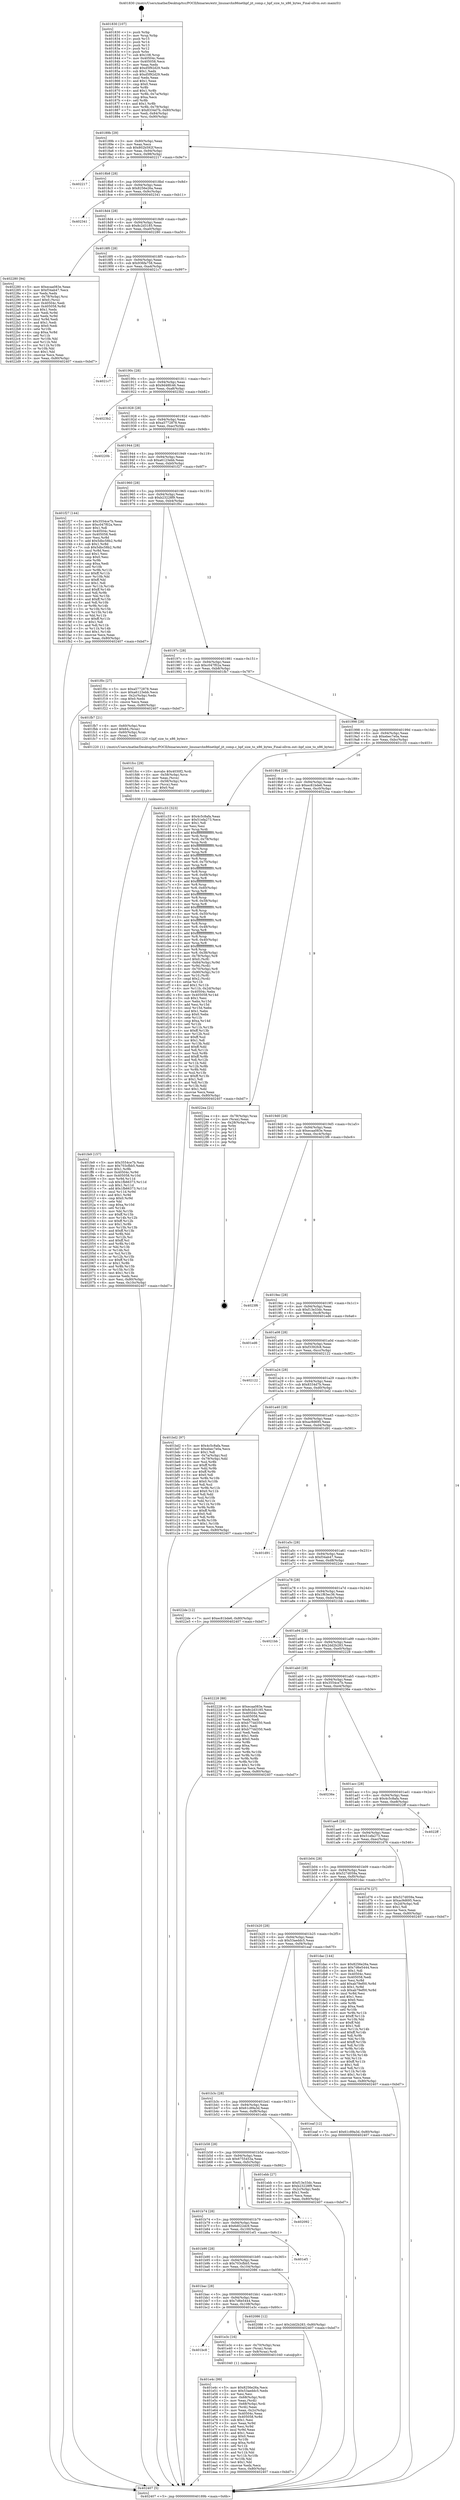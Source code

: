digraph "0x401830" {
  label = "0x401830 (/mnt/c/Users/mathe/Desktop/tcc/POCII/binaries/extr_linuxarchx86netbpf_jit_comp.c_bpf_size_to_x86_bytes_Final-ollvm.out::main(0))"
  labelloc = "t"
  node[shape=record]

  Entry [label="",width=0.3,height=0.3,shape=circle,fillcolor=black,style=filled]
  "0x40189b" [label="{
     0x40189b [29]\l
     | [instrs]\l
     &nbsp;&nbsp;0x40189b \<+3\>: mov -0x80(%rbp),%eax\l
     &nbsp;&nbsp;0x40189e \<+2\>: mov %eax,%ecx\l
     &nbsp;&nbsp;0x4018a0 \<+6\>: sub $0x802b592f,%ecx\l
     &nbsp;&nbsp;0x4018a6 \<+6\>: mov %eax,-0x94(%rbp)\l
     &nbsp;&nbsp;0x4018ac \<+6\>: mov %ecx,-0x98(%rbp)\l
     &nbsp;&nbsp;0x4018b2 \<+6\>: je 0000000000402217 \<main+0x9e7\>\l
  }"]
  "0x402217" [label="{
     0x402217\l
  }", style=dashed]
  "0x4018b8" [label="{
     0x4018b8 [28]\l
     | [instrs]\l
     &nbsp;&nbsp;0x4018b8 \<+5\>: jmp 00000000004018bd \<main+0x8d\>\l
     &nbsp;&nbsp;0x4018bd \<+6\>: mov -0x94(%rbp),%eax\l
     &nbsp;&nbsp;0x4018c3 \<+5\>: sub $0x8256e26a,%eax\l
     &nbsp;&nbsp;0x4018c8 \<+6\>: mov %eax,-0x9c(%rbp)\l
     &nbsp;&nbsp;0x4018ce \<+6\>: je 0000000000402341 \<main+0xb11\>\l
  }"]
  Exit [label="",width=0.3,height=0.3,shape=circle,fillcolor=black,style=filled,peripheries=2]
  "0x402341" [label="{
     0x402341\l
  }", style=dashed]
  "0x4018d4" [label="{
     0x4018d4 [28]\l
     | [instrs]\l
     &nbsp;&nbsp;0x4018d4 \<+5\>: jmp 00000000004018d9 \<main+0xa9\>\l
     &nbsp;&nbsp;0x4018d9 \<+6\>: mov -0x94(%rbp),%eax\l
     &nbsp;&nbsp;0x4018df \<+5\>: sub $0x8c2d3185,%eax\l
     &nbsp;&nbsp;0x4018e4 \<+6\>: mov %eax,-0xa0(%rbp)\l
     &nbsp;&nbsp;0x4018ea \<+6\>: je 0000000000402280 \<main+0xa50\>\l
  }"]
  "0x401fe9" [label="{
     0x401fe9 [157]\l
     | [instrs]\l
     &nbsp;&nbsp;0x401fe9 \<+5\>: mov $0x3554ce7b,%esi\l
     &nbsp;&nbsp;0x401fee \<+5\>: mov $0x703cfbb5,%edx\l
     &nbsp;&nbsp;0x401ff3 \<+3\>: mov $0x1,%r8b\l
     &nbsp;&nbsp;0x401ff6 \<+8\>: mov 0x40504c,%r9d\l
     &nbsp;&nbsp;0x401ffe \<+8\>: mov 0x405058,%r10d\l
     &nbsp;&nbsp;0x402006 \<+3\>: mov %r9d,%r11d\l
     &nbsp;&nbsp;0x402009 \<+7\>: sub $0x1fb66373,%r11d\l
     &nbsp;&nbsp;0x402010 \<+4\>: sub $0x1,%r11d\l
     &nbsp;&nbsp;0x402014 \<+7\>: add $0x1fb66373,%r11d\l
     &nbsp;&nbsp;0x40201b \<+4\>: imul %r11d,%r9d\l
     &nbsp;&nbsp;0x40201f \<+4\>: and $0x1,%r9d\l
     &nbsp;&nbsp;0x402023 \<+4\>: cmp $0x0,%r9d\l
     &nbsp;&nbsp;0x402027 \<+3\>: sete %bl\l
     &nbsp;&nbsp;0x40202a \<+4\>: cmp $0xa,%r10d\l
     &nbsp;&nbsp;0x40202e \<+4\>: setl %r14b\l
     &nbsp;&nbsp;0x402032 \<+3\>: mov %bl,%r15b\l
     &nbsp;&nbsp;0x402035 \<+4\>: xor $0xff,%r15b\l
     &nbsp;&nbsp;0x402039 \<+3\>: mov %r14b,%r12b\l
     &nbsp;&nbsp;0x40203c \<+4\>: xor $0xff,%r12b\l
     &nbsp;&nbsp;0x402040 \<+4\>: xor $0x1,%r8b\l
     &nbsp;&nbsp;0x402044 \<+3\>: mov %r15b,%r13b\l
     &nbsp;&nbsp;0x402047 \<+4\>: and $0xff,%r13b\l
     &nbsp;&nbsp;0x40204b \<+3\>: and %r8b,%bl\l
     &nbsp;&nbsp;0x40204e \<+3\>: mov %r12b,%cl\l
     &nbsp;&nbsp;0x402051 \<+3\>: and $0xff,%cl\l
     &nbsp;&nbsp;0x402054 \<+3\>: and %r8b,%r14b\l
     &nbsp;&nbsp;0x402057 \<+3\>: or %bl,%r13b\l
     &nbsp;&nbsp;0x40205a \<+3\>: or %r14b,%cl\l
     &nbsp;&nbsp;0x40205d \<+3\>: xor %cl,%r13b\l
     &nbsp;&nbsp;0x402060 \<+3\>: or %r12b,%r15b\l
     &nbsp;&nbsp;0x402063 \<+4\>: xor $0xff,%r15b\l
     &nbsp;&nbsp;0x402067 \<+4\>: or $0x1,%r8b\l
     &nbsp;&nbsp;0x40206b \<+3\>: and %r8b,%r15b\l
     &nbsp;&nbsp;0x40206e \<+3\>: or %r15b,%r13b\l
     &nbsp;&nbsp;0x402071 \<+4\>: test $0x1,%r13b\l
     &nbsp;&nbsp;0x402075 \<+3\>: cmovne %edx,%esi\l
     &nbsp;&nbsp;0x402078 \<+3\>: mov %esi,-0x80(%rbp)\l
     &nbsp;&nbsp;0x40207b \<+6\>: mov %eax,-0x10c(%rbp)\l
     &nbsp;&nbsp;0x402081 \<+5\>: jmp 0000000000402407 \<main+0xbd7\>\l
  }"]
  "0x402280" [label="{
     0x402280 [94]\l
     | [instrs]\l
     &nbsp;&nbsp;0x402280 \<+5\>: mov $0xecaa083e,%eax\l
     &nbsp;&nbsp;0x402285 \<+5\>: mov $0xf34ab47,%ecx\l
     &nbsp;&nbsp;0x40228a \<+2\>: xor %edx,%edx\l
     &nbsp;&nbsp;0x40228c \<+4\>: mov -0x78(%rbp),%rsi\l
     &nbsp;&nbsp;0x402290 \<+6\>: movl $0x0,(%rsi)\l
     &nbsp;&nbsp;0x402296 \<+7\>: mov 0x40504c,%edi\l
     &nbsp;&nbsp;0x40229d \<+8\>: mov 0x405058,%r8d\l
     &nbsp;&nbsp;0x4022a5 \<+3\>: sub $0x1,%edx\l
     &nbsp;&nbsp;0x4022a8 \<+3\>: mov %edi,%r9d\l
     &nbsp;&nbsp;0x4022ab \<+3\>: add %edx,%r9d\l
     &nbsp;&nbsp;0x4022ae \<+4\>: imul %r9d,%edi\l
     &nbsp;&nbsp;0x4022b2 \<+3\>: and $0x1,%edi\l
     &nbsp;&nbsp;0x4022b5 \<+3\>: cmp $0x0,%edi\l
     &nbsp;&nbsp;0x4022b8 \<+4\>: sete %r10b\l
     &nbsp;&nbsp;0x4022bc \<+4\>: cmp $0xa,%r8d\l
     &nbsp;&nbsp;0x4022c0 \<+4\>: setl %r11b\l
     &nbsp;&nbsp;0x4022c4 \<+3\>: mov %r10b,%bl\l
     &nbsp;&nbsp;0x4022c7 \<+3\>: and %r11b,%bl\l
     &nbsp;&nbsp;0x4022ca \<+3\>: xor %r11b,%r10b\l
     &nbsp;&nbsp;0x4022cd \<+3\>: or %r10b,%bl\l
     &nbsp;&nbsp;0x4022d0 \<+3\>: test $0x1,%bl\l
     &nbsp;&nbsp;0x4022d3 \<+3\>: cmovne %ecx,%eax\l
     &nbsp;&nbsp;0x4022d6 \<+3\>: mov %eax,-0x80(%rbp)\l
     &nbsp;&nbsp;0x4022d9 \<+5\>: jmp 0000000000402407 \<main+0xbd7\>\l
  }"]
  "0x4018f0" [label="{
     0x4018f0 [28]\l
     | [instrs]\l
     &nbsp;&nbsp;0x4018f0 \<+5\>: jmp 00000000004018f5 \<main+0xc5\>\l
     &nbsp;&nbsp;0x4018f5 \<+6\>: mov -0x94(%rbp),%eax\l
     &nbsp;&nbsp;0x4018fb \<+5\>: sub $0x936fa758,%eax\l
     &nbsp;&nbsp;0x401900 \<+6\>: mov %eax,-0xa4(%rbp)\l
     &nbsp;&nbsp;0x401906 \<+6\>: je 00000000004021c7 \<main+0x997\>\l
  }"]
  "0x401fcc" [label="{
     0x401fcc [29]\l
     | [instrs]\l
     &nbsp;&nbsp;0x401fcc \<+10\>: movabs $0x4030f2,%rdi\l
     &nbsp;&nbsp;0x401fd6 \<+4\>: mov -0x58(%rbp),%rcx\l
     &nbsp;&nbsp;0x401fda \<+2\>: mov %eax,(%rcx)\l
     &nbsp;&nbsp;0x401fdc \<+4\>: mov -0x58(%rbp),%rcx\l
     &nbsp;&nbsp;0x401fe0 \<+2\>: mov (%rcx),%esi\l
     &nbsp;&nbsp;0x401fe2 \<+2\>: mov $0x0,%al\l
     &nbsp;&nbsp;0x401fe4 \<+5\>: call 0000000000401030 \<printf@plt\>\l
     | [calls]\l
     &nbsp;&nbsp;0x401030 \{1\} (unknown)\l
  }"]
  "0x4021c7" [label="{
     0x4021c7\l
  }", style=dashed]
  "0x40190c" [label="{
     0x40190c [28]\l
     | [instrs]\l
     &nbsp;&nbsp;0x40190c \<+5\>: jmp 0000000000401911 \<main+0xe1\>\l
     &nbsp;&nbsp;0x401911 \<+6\>: mov -0x94(%rbp),%eax\l
     &nbsp;&nbsp;0x401917 \<+5\>: sub $0x9d48fc46,%eax\l
     &nbsp;&nbsp;0x40191c \<+6\>: mov %eax,-0xa8(%rbp)\l
     &nbsp;&nbsp;0x401922 \<+6\>: je 00000000004023b2 \<main+0xb82\>\l
  }"]
  "0x401e4c" [label="{
     0x401e4c [99]\l
     | [instrs]\l
     &nbsp;&nbsp;0x401e4c \<+5\>: mov $0x8256e26a,%ecx\l
     &nbsp;&nbsp;0x401e51 \<+5\>: mov $0x53aeddc5,%edx\l
     &nbsp;&nbsp;0x401e56 \<+2\>: xor %esi,%esi\l
     &nbsp;&nbsp;0x401e58 \<+4\>: mov -0x68(%rbp),%rdi\l
     &nbsp;&nbsp;0x401e5c \<+2\>: mov %eax,(%rdi)\l
     &nbsp;&nbsp;0x401e5e \<+4\>: mov -0x68(%rbp),%rdi\l
     &nbsp;&nbsp;0x401e62 \<+2\>: mov (%rdi),%eax\l
     &nbsp;&nbsp;0x401e64 \<+3\>: mov %eax,-0x2c(%rbp)\l
     &nbsp;&nbsp;0x401e67 \<+7\>: mov 0x40504c,%eax\l
     &nbsp;&nbsp;0x401e6e \<+8\>: mov 0x405058,%r8d\l
     &nbsp;&nbsp;0x401e76 \<+3\>: sub $0x1,%esi\l
     &nbsp;&nbsp;0x401e79 \<+3\>: mov %eax,%r9d\l
     &nbsp;&nbsp;0x401e7c \<+3\>: add %esi,%r9d\l
     &nbsp;&nbsp;0x401e7f \<+4\>: imul %r9d,%eax\l
     &nbsp;&nbsp;0x401e83 \<+3\>: and $0x1,%eax\l
     &nbsp;&nbsp;0x401e86 \<+3\>: cmp $0x0,%eax\l
     &nbsp;&nbsp;0x401e89 \<+4\>: sete %r10b\l
     &nbsp;&nbsp;0x401e8d \<+4\>: cmp $0xa,%r8d\l
     &nbsp;&nbsp;0x401e91 \<+4\>: setl %r11b\l
     &nbsp;&nbsp;0x401e95 \<+3\>: mov %r10b,%bl\l
     &nbsp;&nbsp;0x401e98 \<+3\>: and %r11b,%bl\l
     &nbsp;&nbsp;0x401e9b \<+3\>: xor %r11b,%r10b\l
     &nbsp;&nbsp;0x401e9e \<+3\>: or %r10b,%bl\l
     &nbsp;&nbsp;0x401ea1 \<+3\>: test $0x1,%bl\l
     &nbsp;&nbsp;0x401ea4 \<+3\>: cmovne %edx,%ecx\l
     &nbsp;&nbsp;0x401ea7 \<+3\>: mov %ecx,-0x80(%rbp)\l
     &nbsp;&nbsp;0x401eaa \<+5\>: jmp 0000000000402407 \<main+0xbd7\>\l
  }"]
  "0x4023b2" [label="{
     0x4023b2\l
  }", style=dashed]
  "0x401928" [label="{
     0x401928 [28]\l
     | [instrs]\l
     &nbsp;&nbsp;0x401928 \<+5\>: jmp 000000000040192d \<main+0xfd\>\l
     &nbsp;&nbsp;0x40192d \<+6\>: mov -0x94(%rbp),%eax\l
     &nbsp;&nbsp;0x401933 \<+5\>: sub $0xa5772878,%eax\l
     &nbsp;&nbsp;0x401938 \<+6\>: mov %eax,-0xac(%rbp)\l
     &nbsp;&nbsp;0x40193e \<+6\>: je 000000000040220b \<main+0x9db\>\l
  }"]
  "0x401bc8" [label="{
     0x401bc8\l
  }", style=dashed]
  "0x40220b" [label="{
     0x40220b\l
  }", style=dashed]
  "0x401944" [label="{
     0x401944 [28]\l
     | [instrs]\l
     &nbsp;&nbsp;0x401944 \<+5\>: jmp 0000000000401949 \<main+0x119\>\l
     &nbsp;&nbsp;0x401949 \<+6\>: mov -0x94(%rbp),%eax\l
     &nbsp;&nbsp;0x40194f \<+5\>: sub $0xa6123ebb,%eax\l
     &nbsp;&nbsp;0x401954 \<+6\>: mov %eax,-0xb0(%rbp)\l
     &nbsp;&nbsp;0x40195a \<+6\>: je 0000000000401f27 \<main+0x6f7\>\l
  }"]
  "0x401e3c" [label="{
     0x401e3c [16]\l
     | [instrs]\l
     &nbsp;&nbsp;0x401e3c \<+4\>: mov -0x70(%rbp),%rax\l
     &nbsp;&nbsp;0x401e40 \<+3\>: mov (%rax),%rax\l
     &nbsp;&nbsp;0x401e43 \<+4\>: mov 0x8(%rax),%rdi\l
     &nbsp;&nbsp;0x401e47 \<+5\>: call 0000000000401040 \<atoi@plt\>\l
     | [calls]\l
     &nbsp;&nbsp;0x401040 \{1\} (unknown)\l
  }"]
  "0x401f27" [label="{
     0x401f27 [144]\l
     | [instrs]\l
     &nbsp;&nbsp;0x401f27 \<+5\>: mov $0x3554ce7b,%eax\l
     &nbsp;&nbsp;0x401f2c \<+5\>: mov $0xc047f02a,%ecx\l
     &nbsp;&nbsp;0x401f31 \<+2\>: mov $0x1,%dl\l
     &nbsp;&nbsp;0x401f33 \<+7\>: mov 0x40504c,%esi\l
     &nbsp;&nbsp;0x401f3a \<+7\>: mov 0x405058,%edi\l
     &nbsp;&nbsp;0x401f41 \<+3\>: mov %esi,%r8d\l
     &nbsp;&nbsp;0x401f44 \<+7\>: add $0x5dbc58b2,%r8d\l
     &nbsp;&nbsp;0x401f4b \<+4\>: sub $0x1,%r8d\l
     &nbsp;&nbsp;0x401f4f \<+7\>: sub $0x5dbc58b2,%r8d\l
     &nbsp;&nbsp;0x401f56 \<+4\>: imul %r8d,%esi\l
     &nbsp;&nbsp;0x401f5a \<+3\>: and $0x1,%esi\l
     &nbsp;&nbsp;0x401f5d \<+3\>: cmp $0x0,%esi\l
     &nbsp;&nbsp;0x401f60 \<+4\>: sete %r9b\l
     &nbsp;&nbsp;0x401f64 \<+3\>: cmp $0xa,%edi\l
     &nbsp;&nbsp;0x401f67 \<+4\>: setl %r10b\l
     &nbsp;&nbsp;0x401f6b \<+3\>: mov %r9b,%r11b\l
     &nbsp;&nbsp;0x401f6e \<+4\>: xor $0xff,%r11b\l
     &nbsp;&nbsp;0x401f72 \<+3\>: mov %r10b,%bl\l
     &nbsp;&nbsp;0x401f75 \<+3\>: xor $0xff,%bl\l
     &nbsp;&nbsp;0x401f78 \<+3\>: xor $0x1,%dl\l
     &nbsp;&nbsp;0x401f7b \<+3\>: mov %r11b,%r14b\l
     &nbsp;&nbsp;0x401f7e \<+4\>: and $0xff,%r14b\l
     &nbsp;&nbsp;0x401f82 \<+3\>: and %dl,%r9b\l
     &nbsp;&nbsp;0x401f85 \<+3\>: mov %bl,%r15b\l
     &nbsp;&nbsp;0x401f88 \<+4\>: and $0xff,%r15b\l
     &nbsp;&nbsp;0x401f8c \<+3\>: and %dl,%r10b\l
     &nbsp;&nbsp;0x401f8f \<+3\>: or %r9b,%r14b\l
     &nbsp;&nbsp;0x401f92 \<+3\>: or %r10b,%r15b\l
     &nbsp;&nbsp;0x401f95 \<+3\>: xor %r15b,%r14b\l
     &nbsp;&nbsp;0x401f98 \<+3\>: or %bl,%r11b\l
     &nbsp;&nbsp;0x401f9b \<+4\>: xor $0xff,%r11b\l
     &nbsp;&nbsp;0x401f9f \<+3\>: or $0x1,%dl\l
     &nbsp;&nbsp;0x401fa2 \<+3\>: and %dl,%r11b\l
     &nbsp;&nbsp;0x401fa5 \<+3\>: or %r11b,%r14b\l
     &nbsp;&nbsp;0x401fa8 \<+4\>: test $0x1,%r14b\l
     &nbsp;&nbsp;0x401fac \<+3\>: cmovne %ecx,%eax\l
     &nbsp;&nbsp;0x401faf \<+3\>: mov %eax,-0x80(%rbp)\l
     &nbsp;&nbsp;0x401fb2 \<+5\>: jmp 0000000000402407 \<main+0xbd7\>\l
  }"]
  "0x401960" [label="{
     0x401960 [28]\l
     | [instrs]\l
     &nbsp;&nbsp;0x401960 \<+5\>: jmp 0000000000401965 \<main+0x135\>\l
     &nbsp;&nbsp;0x401965 \<+6\>: mov -0x94(%rbp),%eax\l
     &nbsp;&nbsp;0x40196b \<+5\>: sub $0xb23228f9,%eax\l
     &nbsp;&nbsp;0x401970 \<+6\>: mov %eax,-0xb4(%rbp)\l
     &nbsp;&nbsp;0x401976 \<+6\>: je 0000000000401f0c \<main+0x6dc\>\l
  }"]
  "0x401bac" [label="{
     0x401bac [28]\l
     | [instrs]\l
     &nbsp;&nbsp;0x401bac \<+5\>: jmp 0000000000401bb1 \<main+0x381\>\l
     &nbsp;&nbsp;0x401bb1 \<+6\>: mov -0x94(%rbp),%eax\l
     &nbsp;&nbsp;0x401bb7 \<+5\>: sub $0x7d6e5444,%eax\l
     &nbsp;&nbsp;0x401bbc \<+6\>: mov %eax,-0x108(%rbp)\l
     &nbsp;&nbsp;0x401bc2 \<+6\>: je 0000000000401e3c \<main+0x60c\>\l
  }"]
  "0x401f0c" [label="{
     0x401f0c [27]\l
     | [instrs]\l
     &nbsp;&nbsp;0x401f0c \<+5\>: mov $0xa5772878,%eax\l
     &nbsp;&nbsp;0x401f11 \<+5\>: mov $0xa6123ebb,%ecx\l
     &nbsp;&nbsp;0x401f16 \<+3\>: mov -0x2c(%rbp),%edx\l
     &nbsp;&nbsp;0x401f19 \<+3\>: cmp $0x0,%edx\l
     &nbsp;&nbsp;0x401f1c \<+3\>: cmove %ecx,%eax\l
     &nbsp;&nbsp;0x401f1f \<+3\>: mov %eax,-0x80(%rbp)\l
     &nbsp;&nbsp;0x401f22 \<+5\>: jmp 0000000000402407 \<main+0xbd7\>\l
  }"]
  "0x40197c" [label="{
     0x40197c [28]\l
     | [instrs]\l
     &nbsp;&nbsp;0x40197c \<+5\>: jmp 0000000000401981 \<main+0x151\>\l
     &nbsp;&nbsp;0x401981 \<+6\>: mov -0x94(%rbp),%eax\l
     &nbsp;&nbsp;0x401987 \<+5\>: sub $0xc047f02a,%eax\l
     &nbsp;&nbsp;0x40198c \<+6\>: mov %eax,-0xb8(%rbp)\l
     &nbsp;&nbsp;0x401992 \<+6\>: je 0000000000401fb7 \<main+0x787\>\l
  }"]
  "0x402086" [label="{
     0x402086 [12]\l
     | [instrs]\l
     &nbsp;&nbsp;0x402086 \<+7\>: movl $0x2dd2b283,-0x80(%rbp)\l
     &nbsp;&nbsp;0x40208d \<+5\>: jmp 0000000000402407 \<main+0xbd7\>\l
  }"]
  "0x401fb7" [label="{
     0x401fb7 [21]\l
     | [instrs]\l
     &nbsp;&nbsp;0x401fb7 \<+4\>: mov -0x60(%rbp),%rax\l
     &nbsp;&nbsp;0x401fbb \<+6\>: movl $0x64,(%rax)\l
     &nbsp;&nbsp;0x401fc1 \<+4\>: mov -0x60(%rbp),%rax\l
     &nbsp;&nbsp;0x401fc5 \<+2\>: mov (%rax),%edi\l
     &nbsp;&nbsp;0x401fc7 \<+5\>: call 0000000000401220 \<bpf_size_to_x86_bytes\>\l
     | [calls]\l
     &nbsp;&nbsp;0x401220 \{1\} (/mnt/c/Users/mathe/Desktop/tcc/POCII/binaries/extr_linuxarchx86netbpf_jit_comp.c_bpf_size_to_x86_bytes_Final-ollvm.out::bpf_size_to_x86_bytes)\l
  }"]
  "0x401998" [label="{
     0x401998 [28]\l
     | [instrs]\l
     &nbsp;&nbsp;0x401998 \<+5\>: jmp 000000000040199d \<main+0x16d\>\l
     &nbsp;&nbsp;0x40199d \<+6\>: mov -0x94(%rbp),%eax\l
     &nbsp;&nbsp;0x4019a3 \<+5\>: sub $0xebec7e0a,%eax\l
     &nbsp;&nbsp;0x4019a8 \<+6\>: mov %eax,-0xbc(%rbp)\l
     &nbsp;&nbsp;0x4019ae \<+6\>: je 0000000000401c33 \<main+0x403\>\l
  }"]
  "0x401b90" [label="{
     0x401b90 [28]\l
     | [instrs]\l
     &nbsp;&nbsp;0x401b90 \<+5\>: jmp 0000000000401b95 \<main+0x365\>\l
     &nbsp;&nbsp;0x401b95 \<+6\>: mov -0x94(%rbp),%eax\l
     &nbsp;&nbsp;0x401b9b \<+5\>: sub $0x703cfbb5,%eax\l
     &nbsp;&nbsp;0x401ba0 \<+6\>: mov %eax,-0x104(%rbp)\l
     &nbsp;&nbsp;0x401ba6 \<+6\>: je 0000000000402086 \<main+0x856\>\l
  }"]
  "0x401c33" [label="{
     0x401c33 [323]\l
     | [instrs]\l
     &nbsp;&nbsp;0x401c33 \<+5\>: mov $0x4c5c8afa,%eax\l
     &nbsp;&nbsp;0x401c38 \<+5\>: mov $0x51efa273,%ecx\l
     &nbsp;&nbsp;0x401c3d \<+2\>: mov $0x1,%dl\l
     &nbsp;&nbsp;0x401c3f \<+2\>: xor %esi,%esi\l
     &nbsp;&nbsp;0x401c41 \<+3\>: mov %rsp,%rdi\l
     &nbsp;&nbsp;0x401c44 \<+4\>: add $0xfffffffffffffff0,%rdi\l
     &nbsp;&nbsp;0x401c48 \<+3\>: mov %rdi,%rsp\l
     &nbsp;&nbsp;0x401c4b \<+4\>: mov %rdi,-0x78(%rbp)\l
     &nbsp;&nbsp;0x401c4f \<+3\>: mov %rsp,%rdi\l
     &nbsp;&nbsp;0x401c52 \<+4\>: add $0xfffffffffffffff0,%rdi\l
     &nbsp;&nbsp;0x401c56 \<+3\>: mov %rdi,%rsp\l
     &nbsp;&nbsp;0x401c59 \<+3\>: mov %rsp,%r8\l
     &nbsp;&nbsp;0x401c5c \<+4\>: add $0xfffffffffffffff0,%r8\l
     &nbsp;&nbsp;0x401c60 \<+3\>: mov %r8,%rsp\l
     &nbsp;&nbsp;0x401c63 \<+4\>: mov %r8,-0x70(%rbp)\l
     &nbsp;&nbsp;0x401c67 \<+3\>: mov %rsp,%r8\l
     &nbsp;&nbsp;0x401c6a \<+4\>: add $0xfffffffffffffff0,%r8\l
     &nbsp;&nbsp;0x401c6e \<+3\>: mov %r8,%rsp\l
     &nbsp;&nbsp;0x401c71 \<+4\>: mov %r8,-0x68(%rbp)\l
     &nbsp;&nbsp;0x401c75 \<+3\>: mov %rsp,%r8\l
     &nbsp;&nbsp;0x401c78 \<+4\>: add $0xfffffffffffffff0,%r8\l
     &nbsp;&nbsp;0x401c7c \<+3\>: mov %r8,%rsp\l
     &nbsp;&nbsp;0x401c7f \<+4\>: mov %r8,-0x60(%rbp)\l
     &nbsp;&nbsp;0x401c83 \<+3\>: mov %rsp,%r8\l
     &nbsp;&nbsp;0x401c86 \<+4\>: add $0xfffffffffffffff0,%r8\l
     &nbsp;&nbsp;0x401c8a \<+3\>: mov %r8,%rsp\l
     &nbsp;&nbsp;0x401c8d \<+4\>: mov %r8,-0x58(%rbp)\l
     &nbsp;&nbsp;0x401c91 \<+3\>: mov %rsp,%r8\l
     &nbsp;&nbsp;0x401c94 \<+4\>: add $0xfffffffffffffff0,%r8\l
     &nbsp;&nbsp;0x401c98 \<+3\>: mov %r8,%rsp\l
     &nbsp;&nbsp;0x401c9b \<+4\>: mov %r8,-0x50(%rbp)\l
     &nbsp;&nbsp;0x401c9f \<+3\>: mov %rsp,%r8\l
     &nbsp;&nbsp;0x401ca2 \<+4\>: add $0xfffffffffffffff0,%r8\l
     &nbsp;&nbsp;0x401ca6 \<+3\>: mov %r8,%rsp\l
     &nbsp;&nbsp;0x401ca9 \<+4\>: mov %r8,-0x48(%rbp)\l
     &nbsp;&nbsp;0x401cad \<+3\>: mov %rsp,%r8\l
     &nbsp;&nbsp;0x401cb0 \<+4\>: add $0xfffffffffffffff0,%r8\l
     &nbsp;&nbsp;0x401cb4 \<+3\>: mov %r8,%rsp\l
     &nbsp;&nbsp;0x401cb7 \<+4\>: mov %r8,-0x40(%rbp)\l
     &nbsp;&nbsp;0x401cbb \<+3\>: mov %rsp,%r8\l
     &nbsp;&nbsp;0x401cbe \<+4\>: add $0xfffffffffffffff0,%r8\l
     &nbsp;&nbsp;0x401cc2 \<+3\>: mov %r8,%rsp\l
     &nbsp;&nbsp;0x401cc5 \<+4\>: mov %r8,-0x38(%rbp)\l
     &nbsp;&nbsp;0x401cc9 \<+4\>: mov -0x78(%rbp),%r8\l
     &nbsp;&nbsp;0x401ccd \<+7\>: movl $0x0,(%r8)\l
     &nbsp;&nbsp;0x401cd4 \<+7\>: mov -0x84(%rbp),%r9d\l
     &nbsp;&nbsp;0x401cdb \<+3\>: mov %r9d,(%rdi)\l
     &nbsp;&nbsp;0x401cde \<+4\>: mov -0x70(%rbp),%r8\l
     &nbsp;&nbsp;0x401ce2 \<+7\>: mov -0x90(%rbp),%r10\l
     &nbsp;&nbsp;0x401ce9 \<+3\>: mov %r10,(%r8)\l
     &nbsp;&nbsp;0x401cec \<+3\>: cmpl $0x2,(%rdi)\l
     &nbsp;&nbsp;0x401cef \<+4\>: setne %r11b\l
     &nbsp;&nbsp;0x401cf3 \<+4\>: and $0x1,%r11b\l
     &nbsp;&nbsp;0x401cf7 \<+4\>: mov %r11b,-0x2d(%rbp)\l
     &nbsp;&nbsp;0x401cfb \<+7\>: mov 0x40504c,%ebx\l
     &nbsp;&nbsp;0x401d02 \<+8\>: mov 0x405058,%r14d\l
     &nbsp;&nbsp;0x401d0a \<+3\>: sub $0x1,%esi\l
     &nbsp;&nbsp;0x401d0d \<+3\>: mov %ebx,%r15d\l
     &nbsp;&nbsp;0x401d10 \<+3\>: add %esi,%r15d\l
     &nbsp;&nbsp;0x401d13 \<+4\>: imul %r15d,%ebx\l
     &nbsp;&nbsp;0x401d17 \<+3\>: and $0x1,%ebx\l
     &nbsp;&nbsp;0x401d1a \<+3\>: cmp $0x0,%ebx\l
     &nbsp;&nbsp;0x401d1d \<+4\>: sete %r11b\l
     &nbsp;&nbsp;0x401d21 \<+4\>: cmp $0xa,%r14d\l
     &nbsp;&nbsp;0x401d25 \<+4\>: setl %r12b\l
     &nbsp;&nbsp;0x401d29 \<+3\>: mov %r11b,%r13b\l
     &nbsp;&nbsp;0x401d2c \<+4\>: xor $0xff,%r13b\l
     &nbsp;&nbsp;0x401d30 \<+3\>: mov %r12b,%sil\l
     &nbsp;&nbsp;0x401d33 \<+4\>: xor $0xff,%sil\l
     &nbsp;&nbsp;0x401d37 \<+3\>: xor $0x1,%dl\l
     &nbsp;&nbsp;0x401d3a \<+3\>: mov %r13b,%dil\l
     &nbsp;&nbsp;0x401d3d \<+4\>: and $0xff,%dil\l
     &nbsp;&nbsp;0x401d41 \<+3\>: and %dl,%r11b\l
     &nbsp;&nbsp;0x401d44 \<+3\>: mov %sil,%r8b\l
     &nbsp;&nbsp;0x401d47 \<+4\>: and $0xff,%r8b\l
     &nbsp;&nbsp;0x401d4b \<+3\>: and %dl,%r12b\l
     &nbsp;&nbsp;0x401d4e \<+3\>: or %r11b,%dil\l
     &nbsp;&nbsp;0x401d51 \<+3\>: or %r12b,%r8b\l
     &nbsp;&nbsp;0x401d54 \<+3\>: xor %r8b,%dil\l
     &nbsp;&nbsp;0x401d57 \<+3\>: or %sil,%r13b\l
     &nbsp;&nbsp;0x401d5a \<+4\>: xor $0xff,%r13b\l
     &nbsp;&nbsp;0x401d5e \<+3\>: or $0x1,%dl\l
     &nbsp;&nbsp;0x401d61 \<+3\>: and %dl,%r13b\l
     &nbsp;&nbsp;0x401d64 \<+3\>: or %r13b,%dil\l
     &nbsp;&nbsp;0x401d67 \<+4\>: test $0x1,%dil\l
     &nbsp;&nbsp;0x401d6b \<+3\>: cmovne %ecx,%eax\l
     &nbsp;&nbsp;0x401d6e \<+3\>: mov %eax,-0x80(%rbp)\l
     &nbsp;&nbsp;0x401d71 \<+5\>: jmp 0000000000402407 \<main+0xbd7\>\l
  }"]
  "0x4019b4" [label="{
     0x4019b4 [28]\l
     | [instrs]\l
     &nbsp;&nbsp;0x4019b4 \<+5\>: jmp 00000000004019b9 \<main+0x189\>\l
     &nbsp;&nbsp;0x4019b9 \<+6\>: mov -0x94(%rbp),%eax\l
     &nbsp;&nbsp;0x4019bf \<+5\>: sub $0xec81bde6,%eax\l
     &nbsp;&nbsp;0x4019c4 \<+6\>: mov %eax,-0xc0(%rbp)\l
     &nbsp;&nbsp;0x4019ca \<+6\>: je 00000000004022ea \<main+0xaba\>\l
  }"]
  "0x401ef1" [label="{
     0x401ef1\l
  }", style=dashed]
  "0x4022ea" [label="{
     0x4022ea [21]\l
     | [instrs]\l
     &nbsp;&nbsp;0x4022ea \<+4\>: mov -0x78(%rbp),%rax\l
     &nbsp;&nbsp;0x4022ee \<+2\>: mov (%rax),%eax\l
     &nbsp;&nbsp;0x4022f0 \<+4\>: lea -0x28(%rbp),%rsp\l
     &nbsp;&nbsp;0x4022f4 \<+1\>: pop %rbx\l
     &nbsp;&nbsp;0x4022f5 \<+2\>: pop %r12\l
     &nbsp;&nbsp;0x4022f7 \<+2\>: pop %r13\l
     &nbsp;&nbsp;0x4022f9 \<+2\>: pop %r14\l
     &nbsp;&nbsp;0x4022fb \<+2\>: pop %r15\l
     &nbsp;&nbsp;0x4022fd \<+1\>: pop %rbp\l
     &nbsp;&nbsp;0x4022fe \<+1\>: ret\l
  }"]
  "0x4019d0" [label="{
     0x4019d0 [28]\l
     | [instrs]\l
     &nbsp;&nbsp;0x4019d0 \<+5\>: jmp 00000000004019d5 \<main+0x1a5\>\l
     &nbsp;&nbsp;0x4019d5 \<+6\>: mov -0x94(%rbp),%eax\l
     &nbsp;&nbsp;0x4019db \<+5\>: sub $0xecaa083e,%eax\l
     &nbsp;&nbsp;0x4019e0 \<+6\>: mov %eax,-0xc4(%rbp)\l
     &nbsp;&nbsp;0x4019e6 \<+6\>: je 00000000004023f6 \<main+0xbc6\>\l
  }"]
  "0x401b74" [label="{
     0x401b74 [28]\l
     | [instrs]\l
     &nbsp;&nbsp;0x401b74 \<+5\>: jmp 0000000000401b79 \<main+0x349\>\l
     &nbsp;&nbsp;0x401b79 \<+6\>: mov -0x94(%rbp),%eax\l
     &nbsp;&nbsp;0x401b7f \<+5\>: sub $0x6d022dc9,%eax\l
     &nbsp;&nbsp;0x401b84 \<+6\>: mov %eax,-0x100(%rbp)\l
     &nbsp;&nbsp;0x401b8a \<+6\>: je 0000000000401ef1 \<main+0x6c1\>\l
  }"]
  "0x4023f6" [label="{
     0x4023f6\l
  }", style=dashed]
  "0x4019ec" [label="{
     0x4019ec [28]\l
     | [instrs]\l
     &nbsp;&nbsp;0x4019ec \<+5\>: jmp 00000000004019f1 \<main+0x1c1\>\l
     &nbsp;&nbsp;0x4019f1 \<+6\>: mov -0x94(%rbp),%eax\l
     &nbsp;&nbsp;0x4019f7 \<+5\>: sub $0xf13e33dc,%eax\l
     &nbsp;&nbsp;0x4019fc \<+6\>: mov %eax,-0xc8(%rbp)\l
     &nbsp;&nbsp;0x401a02 \<+6\>: je 0000000000401ed6 \<main+0x6a6\>\l
  }"]
  "0x402092" [label="{
     0x402092\l
  }", style=dashed]
  "0x401ed6" [label="{
     0x401ed6\l
  }", style=dashed]
  "0x401a08" [label="{
     0x401a08 [28]\l
     | [instrs]\l
     &nbsp;&nbsp;0x401a08 \<+5\>: jmp 0000000000401a0d \<main+0x1dd\>\l
     &nbsp;&nbsp;0x401a0d \<+6\>: mov -0x94(%rbp),%eax\l
     &nbsp;&nbsp;0x401a13 \<+5\>: sub $0xf3392fc8,%eax\l
     &nbsp;&nbsp;0x401a18 \<+6\>: mov %eax,-0xcc(%rbp)\l
     &nbsp;&nbsp;0x401a1e \<+6\>: je 0000000000402122 \<main+0x8f2\>\l
  }"]
  "0x401b58" [label="{
     0x401b58 [28]\l
     | [instrs]\l
     &nbsp;&nbsp;0x401b58 \<+5\>: jmp 0000000000401b5d \<main+0x32d\>\l
     &nbsp;&nbsp;0x401b5d \<+6\>: mov -0x94(%rbp),%eax\l
     &nbsp;&nbsp;0x401b63 \<+5\>: sub $0x6755453a,%eax\l
     &nbsp;&nbsp;0x401b68 \<+6\>: mov %eax,-0xfc(%rbp)\l
     &nbsp;&nbsp;0x401b6e \<+6\>: je 0000000000402092 \<main+0x862\>\l
  }"]
  "0x402122" [label="{
     0x402122\l
  }", style=dashed]
  "0x401a24" [label="{
     0x401a24 [28]\l
     | [instrs]\l
     &nbsp;&nbsp;0x401a24 \<+5\>: jmp 0000000000401a29 \<main+0x1f9\>\l
     &nbsp;&nbsp;0x401a29 \<+6\>: mov -0x94(%rbp),%eax\l
     &nbsp;&nbsp;0x401a2f \<+5\>: sub $0x8334d7b,%eax\l
     &nbsp;&nbsp;0x401a34 \<+6\>: mov %eax,-0xd0(%rbp)\l
     &nbsp;&nbsp;0x401a3a \<+6\>: je 0000000000401bd2 \<main+0x3a2\>\l
  }"]
  "0x401ebb" [label="{
     0x401ebb [27]\l
     | [instrs]\l
     &nbsp;&nbsp;0x401ebb \<+5\>: mov $0xf13e33dc,%eax\l
     &nbsp;&nbsp;0x401ec0 \<+5\>: mov $0xb23228f9,%ecx\l
     &nbsp;&nbsp;0x401ec5 \<+3\>: mov -0x2c(%rbp),%edx\l
     &nbsp;&nbsp;0x401ec8 \<+3\>: cmp $0x1,%edx\l
     &nbsp;&nbsp;0x401ecb \<+3\>: cmovl %ecx,%eax\l
     &nbsp;&nbsp;0x401ece \<+3\>: mov %eax,-0x80(%rbp)\l
     &nbsp;&nbsp;0x401ed1 \<+5\>: jmp 0000000000402407 \<main+0xbd7\>\l
  }"]
  "0x401bd2" [label="{
     0x401bd2 [97]\l
     | [instrs]\l
     &nbsp;&nbsp;0x401bd2 \<+5\>: mov $0x4c5c8afa,%eax\l
     &nbsp;&nbsp;0x401bd7 \<+5\>: mov $0xebec7e0a,%ecx\l
     &nbsp;&nbsp;0x401bdc \<+2\>: mov $0x1,%dl\l
     &nbsp;&nbsp;0x401bde \<+4\>: mov -0x7a(%rbp),%sil\l
     &nbsp;&nbsp;0x401be2 \<+4\>: mov -0x79(%rbp),%dil\l
     &nbsp;&nbsp;0x401be6 \<+3\>: mov %sil,%r8b\l
     &nbsp;&nbsp;0x401be9 \<+4\>: xor $0xff,%r8b\l
     &nbsp;&nbsp;0x401bed \<+3\>: mov %dil,%r9b\l
     &nbsp;&nbsp;0x401bf0 \<+4\>: xor $0xff,%r9b\l
     &nbsp;&nbsp;0x401bf4 \<+3\>: xor $0x0,%dl\l
     &nbsp;&nbsp;0x401bf7 \<+3\>: mov %r8b,%r10b\l
     &nbsp;&nbsp;0x401bfa \<+4\>: and $0x0,%r10b\l
     &nbsp;&nbsp;0x401bfe \<+3\>: and %dl,%sil\l
     &nbsp;&nbsp;0x401c01 \<+3\>: mov %r9b,%r11b\l
     &nbsp;&nbsp;0x401c04 \<+4\>: and $0x0,%r11b\l
     &nbsp;&nbsp;0x401c08 \<+3\>: and %dl,%dil\l
     &nbsp;&nbsp;0x401c0b \<+3\>: or %sil,%r10b\l
     &nbsp;&nbsp;0x401c0e \<+3\>: or %dil,%r11b\l
     &nbsp;&nbsp;0x401c11 \<+3\>: xor %r11b,%r10b\l
     &nbsp;&nbsp;0x401c14 \<+3\>: or %r9b,%r8b\l
     &nbsp;&nbsp;0x401c17 \<+4\>: xor $0xff,%r8b\l
     &nbsp;&nbsp;0x401c1b \<+3\>: or $0x0,%dl\l
     &nbsp;&nbsp;0x401c1e \<+3\>: and %dl,%r8b\l
     &nbsp;&nbsp;0x401c21 \<+3\>: or %r8b,%r10b\l
     &nbsp;&nbsp;0x401c24 \<+4\>: test $0x1,%r10b\l
     &nbsp;&nbsp;0x401c28 \<+3\>: cmovne %ecx,%eax\l
     &nbsp;&nbsp;0x401c2b \<+3\>: mov %eax,-0x80(%rbp)\l
     &nbsp;&nbsp;0x401c2e \<+5\>: jmp 0000000000402407 \<main+0xbd7\>\l
  }"]
  "0x401a40" [label="{
     0x401a40 [28]\l
     | [instrs]\l
     &nbsp;&nbsp;0x401a40 \<+5\>: jmp 0000000000401a45 \<main+0x215\>\l
     &nbsp;&nbsp;0x401a45 \<+6\>: mov -0x94(%rbp),%eax\l
     &nbsp;&nbsp;0x401a4b \<+5\>: sub $0xac9d695,%eax\l
     &nbsp;&nbsp;0x401a50 \<+6\>: mov %eax,-0xd4(%rbp)\l
     &nbsp;&nbsp;0x401a56 \<+6\>: je 0000000000401d91 \<main+0x561\>\l
  }"]
  "0x402407" [label="{
     0x402407 [5]\l
     | [instrs]\l
     &nbsp;&nbsp;0x402407 \<+5\>: jmp 000000000040189b \<main+0x6b\>\l
  }"]
  "0x401830" [label="{
     0x401830 [107]\l
     | [instrs]\l
     &nbsp;&nbsp;0x401830 \<+1\>: push %rbp\l
     &nbsp;&nbsp;0x401831 \<+3\>: mov %rsp,%rbp\l
     &nbsp;&nbsp;0x401834 \<+2\>: push %r15\l
     &nbsp;&nbsp;0x401836 \<+2\>: push %r14\l
     &nbsp;&nbsp;0x401838 \<+2\>: push %r13\l
     &nbsp;&nbsp;0x40183a \<+2\>: push %r12\l
     &nbsp;&nbsp;0x40183c \<+1\>: push %rbx\l
     &nbsp;&nbsp;0x40183d \<+7\>: sub $0x108,%rsp\l
     &nbsp;&nbsp;0x401844 \<+7\>: mov 0x40504c,%eax\l
     &nbsp;&nbsp;0x40184b \<+7\>: mov 0x405058,%ecx\l
     &nbsp;&nbsp;0x401852 \<+2\>: mov %eax,%edx\l
     &nbsp;&nbsp;0x401854 \<+6\>: add $0xd5f92d29,%edx\l
     &nbsp;&nbsp;0x40185a \<+3\>: sub $0x1,%edx\l
     &nbsp;&nbsp;0x40185d \<+6\>: sub $0xd5f92d29,%edx\l
     &nbsp;&nbsp;0x401863 \<+3\>: imul %edx,%eax\l
     &nbsp;&nbsp;0x401866 \<+3\>: and $0x1,%eax\l
     &nbsp;&nbsp;0x401869 \<+3\>: cmp $0x0,%eax\l
     &nbsp;&nbsp;0x40186c \<+4\>: sete %r8b\l
     &nbsp;&nbsp;0x401870 \<+4\>: and $0x1,%r8b\l
     &nbsp;&nbsp;0x401874 \<+4\>: mov %r8b,-0x7a(%rbp)\l
     &nbsp;&nbsp;0x401878 \<+3\>: cmp $0xa,%ecx\l
     &nbsp;&nbsp;0x40187b \<+4\>: setl %r8b\l
     &nbsp;&nbsp;0x40187f \<+4\>: and $0x1,%r8b\l
     &nbsp;&nbsp;0x401883 \<+4\>: mov %r8b,-0x79(%rbp)\l
     &nbsp;&nbsp;0x401887 \<+7\>: movl $0x8334d7b,-0x80(%rbp)\l
     &nbsp;&nbsp;0x40188e \<+6\>: mov %edi,-0x84(%rbp)\l
     &nbsp;&nbsp;0x401894 \<+7\>: mov %rsi,-0x90(%rbp)\l
  }"]
  "0x401b3c" [label="{
     0x401b3c [28]\l
     | [instrs]\l
     &nbsp;&nbsp;0x401b3c \<+5\>: jmp 0000000000401b41 \<main+0x311\>\l
     &nbsp;&nbsp;0x401b41 \<+6\>: mov -0x94(%rbp),%eax\l
     &nbsp;&nbsp;0x401b47 \<+5\>: sub $0x61c89a3d,%eax\l
     &nbsp;&nbsp;0x401b4c \<+6\>: mov %eax,-0xf8(%rbp)\l
     &nbsp;&nbsp;0x401b52 \<+6\>: je 0000000000401ebb \<main+0x68b\>\l
  }"]
  "0x401eaf" [label="{
     0x401eaf [12]\l
     | [instrs]\l
     &nbsp;&nbsp;0x401eaf \<+7\>: movl $0x61c89a3d,-0x80(%rbp)\l
     &nbsp;&nbsp;0x401eb6 \<+5\>: jmp 0000000000402407 \<main+0xbd7\>\l
  }"]
  "0x401d91" [label="{
     0x401d91\l
  }", style=dashed]
  "0x401a5c" [label="{
     0x401a5c [28]\l
     | [instrs]\l
     &nbsp;&nbsp;0x401a5c \<+5\>: jmp 0000000000401a61 \<main+0x231\>\l
     &nbsp;&nbsp;0x401a61 \<+6\>: mov -0x94(%rbp),%eax\l
     &nbsp;&nbsp;0x401a67 \<+5\>: sub $0xf34ab47,%eax\l
     &nbsp;&nbsp;0x401a6c \<+6\>: mov %eax,-0xd8(%rbp)\l
     &nbsp;&nbsp;0x401a72 \<+6\>: je 00000000004022de \<main+0xaae\>\l
  }"]
  "0x401b20" [label="{
     0x401b20 [28]\l
     | [instrs]\l
     &nbsp;&nbsp;0x401b20 \<+5\>: jmp 0000000000401b25 \<main+0x2f5\>\l
     &nbsp;&nbsp;0x401b25 \<+6\>: mov -0x94(%rbp),%eax\l
     &nbsp;&nbsp;0x401b2b \<+5\>: sub $0x53aeddc5,%eax\l
     &nbsp;&nbsp;0x401b30 \<+6\>: mov %eax,-0xf4(%rbp)\l
     &nbsp;&nbsp;0x401b36 \<+6\>: je 0000000000401eaf \<main+0x67f\>\l
  }"]
  "0x4022de" [label="{
     0x4022de [12]\l
     | [instrs]\l
     &nbsp;&nbsp;0x4022de \<+7\>: movl $0xec81bde6,-0x80(%rbp)\l
     &nbsp;&nbsp;0x4022e5 \<+5\>: jmp 0000000000402407 \<main+0xbd7\>\l
  }"]
  "0x401a78" [label="{
     0x401a78 [28]\l
     | [instrs]\l
     &nbsp;&nbsp;0x401a78 \<+5\>: jmp 0000000000401a7d \<main+0x24d\>\l
     &nbsp;&nbsp;0x401a7d \<+6\>: mov -0x94(%rbp),%eax\l
     &nbsp;&nbsp;0x401a83 \<+5\>: sub $0x1f63ec36,%eax\l
     &nbsp;&nbsp;0x401a88 \<+6\>: mov %eax,-0xdc(%rbp)\l
     &nbsp;&nbsp;0x401a8e \<+6\>: je 00000000004021bb \<main+0x98b\>\l
  }"]
  "0x401dac" [label="{
     0x401dac [144]\l
     | [instrs]\l
     &nbsp;&nbsp;0x401dac \<+5\>: mov $0x8256e26a,%eax\l
     &nbsp;&nbsp;0x401db1 \<+5\>: mov $0x7d6e5444,%ecx\l
     &nbsp;&nbsp;0x401db6 \<+2\>: mov $0x1,%dl\l
     &nbsp;&nbsp;0x401db8 \<+7\>: mov 0x40504c,%esi\l
     &nbsp;&nbsp;0x401dbf \<+7\>: mov 0x405058,%edi\l
     &nbsp;&nbsp;0x401dc6 \<+3\>: mov %esi,%r8d\l
     &nbsp;&nbsp;0x401dc9 \<+7\>: add $0xab79ef00,%r8d\l
     &nbsp;&nbsp;0x401dd0 \<+4\>: sub $0x1,%r8d\l
     &nbsp;&nbsp;0x401dd4 \<+7\>: sub $0xab79ef00,%r8d\l
     &nbsp;&nbsp;0x401ddb \<+4\>: imul %r8d,%esi\l
     &nbsp;&nbsp;0x401ddf \<+3\>: and $0x1,%esi\l
     &nbsp;&nbsp;0x401de2 \<+3\>: cmp $0x0,%esi\l
     &nbsp;&nbsp;0x401de5 \<+4\>: sete %r9b\l
     &nbsp;&nbsp;0x401de9 \<+3\>: cmp $0xa,%edi\l
     &nbsp;&nbsp;0x401dec \<+4\>: setl %r10b\l
     &nbsp;&nbsp;0x401df0 \<+3\>: mov %r9b,%r11b\l
     &nbsp;&nbsp;0x401df3 \<+4\>: xor $0xff,%r11b\l
     &nbsp;&nbsp;0x401df7 \<+3\>: mov %r10b,%bl\l
     &nbsp;&nbsp;0x401dfa \<+3\>: xor $0xff,%bl\l
     &nbsp;&nbsp;0x401dfd \<+3\>: xor $0x1,%dl\l
     &nbsp;&nbsp;0x401e00 \<+3\>: mov %r11b,%r14b\l
     &nbsp;&nbsp;0x401e03 \<+4\>: and $0xff,%r14b\l
     &nbsp;&nbsp;0x401e07 \<+3\>: and %dl,%r9b\l
     &nbsp;&nbsp;0x401e0a \<+3\>: mov %bl,%r15b\l
     &nbsp;&nbsp;0x401e0d \<+4\>: and $0xff,%r15b\l
     &nbsp;&nbsp;0x401e11 \<+3\>: and %dl,%r10b\l
     &nbsp;&nbsp;0x401e14 \<+3\>: or %r9b,%r14b\l
     &nbsp;&nbsp;0x401e17 \<+3\>: or %r10b,%r15b\l
     &nbsp;&nbsp;0x401e1a \<+3\>: xor %r15b,%r14b\l
     &nbsp;&nbsp;0x401e1d \<+3\>: or %bl,%r11b\l
     &nbsp;&nbsp;0x401e20 \<+4\>: xor $0xff,%r11b\l
     &nbsp;&nbsp;0x401e24 \<+3\>: or $0x1,%dl\l
     &nbsp;&nbsp;0x401e27 \<+3\>: and %dl,%r11b\l
     &nbsp;&nbsp;0x401e2a \<+3\>: or %r11b,%r14b\l
     &nbsp;&nbsp;0x401e2d \<+4\>: test $0x1,%r14b\l
     &nbsp;&nbsp;0x401e31 \<+3\>: cmovne %ecx,%eax\l
     &nbsp;&nbsp;0x401e34 \<+3\>: mov %eax,-0x80(%rbp)\l
     &nbsp;&nbsp;0x401e37 \<+5\>: jmp 0000000000402407 \<main+0xbd7\>\l
  }"]
  "0x4021bb" [label="{
     0x4021bb\l
  }", style=dashed]
  "0x401a94" [label="{
     0x401a94 [28]\l
     | [instrs]\l
     &nbsp;&nbsp;0x401a94 \<+5\>: jmp 0000000000401a99 \<main+0x269\>\l
     &nbsp;&nbsp;0x401a99 \<+6\>: mov -0x94(%rbp),%eax\l
     &nbsp;&nbsp;0x401a9f \<+5\>: sub $0x2dd2b283,%eax\l
     &nbsp;&nbsp;0x401aa4 \<+6\>: mov %eax,-0xe0(%rbp)\l
     &nbsp;&nbsp;0x401aaa \<+6\>: je 0000000000402228 \<main+0x9f8\>\l
  }"]
  "0x401b04" [label="{
     0x401b04 [28]\l
     | [instrs]\l
     &nbsp;&nbsp;0x401b04 \<+5\>: jmp 0000000000401b09 \<main+0x2d9\>\l
     &nbsp;&nbsp;0x401b09 \<+6\>: mov -0x94(%rbp),%eax\l
     &nbsp;&nbsp;0x401b0f \<+5\>: sub $0x527d059a,%eax\l
     &nbsp;&nbsp;0x401b14 \<+6\>: mov %eax,-0xf0(%rbp)\l
     &nbsp;&nbsp;0x401b1a \<+6\>: je 0000000000401dac \<main+0x57c\>\l
  }"]
  "0x402228" [label="{
     0x402228 [88]\l
     | [instrs]\l
     &nbsp;&nbsp;0x402228 \<+5\>: mov $0xecaa083e,%eax\l
     &nbsp;&nbsp;0x40222d \<+5\>: mov $0x8c2d3185,%ecx\l
     &nbsp;&nbsp;0x402232 \<+7\>: mov 0x40504c,%edx\l
     &nbsp;&nbsp;0x402239 \<+7\>: mov 0x405058,%esi\l
     &nbsp;&nbsp;0x402240 \<+2\>: mov %edx,%edi\l
     &nbsp;&nbsp;0x402242 \<+6\>: sub $0xb77dd350,%edi\l
     &nbsp;&nbsp;0x402248 \<+3\>: sub $0x1,%edi\l
     &nbsp;&nbsp;0x40224b \<+6\>: add $0xb77dd350,%edi\l
     &nbsp;&nbsp;0x402251 \<+3\>: imul %edi,%edx\l
     &nbsp;&nbsp;0x402254 \<+3\>: and $0x1,%edx\l
     &nbsp;&nbsp;0x402257 \<+3\>: cmp $0x0,%edx\l
     &nbsp;&nbsp;0x40225a \<+4\>: sete %r8b\l
     &nbsp;&nbsp;0x40225e \<+3\>: cmp $0xa,%esi\l
     &nbsp;&nbsp;0x402261 \<+4\>: setl %r9b\l
     &nbsp;&nbsp;0x402265 \<+3\>: mov %r8b,%r10b\l
     &nbsp;&nbsp;0x402268 \<+3\>: and %r9b,%r10b\l
     &nbsp;&nbsp;0x40226b \<+3\>: xor %r9b,%r8b\l
     &nbsp;&nbsp;0x40226e \<+3\>: or %r8b,%r10b\l
     &nbsp;&nbsp;0x402271 \<+4\>: test $0x1,%r10b\l
     &nbsp;&nbsp;0x402275 \<+3\>: cmovne %ecx,%eax\l
     &nbsp;&nbsp;0x402278 \<+3\>: mov %eax,-0x80(%rbp)\l
     &nbsp;&nbsp;0x40227b \<+5\>: jmp 0000000000402407 \<main+0xbd7\>\l
  }"]
  "0x401ab0" [label="{
     0x401ab0 [28]\l
     | [instrs]\l
     &nbsp;&nbsp;0x401ab0 \<+5\>: jmp 0000000000401ab5 \<main+0x285\>\l
     &nbsp;&nbsp;0x401ab5 \<+6\>: mov -0x94(%rbp),%eax\l
     &nbsp;&nbsp;0x401abb \<+5\>: sub $0x3554ce7b,%eax\l
     &nbsp;&nbsp;0x401ac0 \<+6\>: mov %eax,-0xe4(%rbp)\l
     &nbsp;&nbsp;0x401ac6 \<+6\>: je 000000000040236e \<main+0xb3e\>\l
  }"]
  "0x401d76" [label="{
     0x401d76 [27]\l
     | [instrs]\l
     &nbsp;&nbsp;0x401d76 \<+5\>: mov $0x527d059a,%eax\l
     &nbsp;&nbsp;0x401d7b \<+5\>: mov $0xac9d695,%ecx\l
     &nbsp;&nbsp;0x401d80 \<+3\>: mov -0x2d(%rbp),%dl\l
     &nbsp;&nbsp;0x401d83 \<+3\>: test $0x1,%dl\l
     &nbsp;&nbsp;0x401d86 \<+3\>: cmovne %ecx,%eax\l
     &nbsp;&nbsp;0x401d89 \<+3\>: mov %eax,-0x80(%rbp)\l
     &nbsp;&nbsp;0x401d8c \<+5\>: jmp 0000000000402407 \<main+0xbd7\>\l
  }"]
  "0x40236e" [label="{
     0x40236e\l
  }", style=dashed]
  "0x401acc" [label="{
     0x401acc [28]\l
     | [instrs]\l
     &nbsp;&nbsp;0x401acc \<+5\>: jmp 0000000000401ad1 \<main+0x2a1\>\l
     &nbsp;&nbsp;0x401ad1 \<+6\>: mov -0x94(%rbp),%eax\l
     &nbsp;&nbsp;0x401ad7 \<+5\>: sub $0x4c5c8afa,%eax\l
     &nbsp;&nbsp;0x401adc \<+6\>: mov %eax,-0xe8(%rbp)\l
     &nbsp;&nbsp;0x401ae2 \<+6\>: je 00000000004022ff \<main+0xacf\>\l
  }"]
  "0x401ae8" [label="{
     0x401ae8 [28]\l
     | [instrs]\l
     &nbsp;&nbsp;0x401ae8 \<+5\>: jmp 0000000000401aed \<main+0x2bd\>\l
     &nbsp;&nbsp;0x401aed \<+6\>: mov -0x94(%rbp),%eax\l
     &nbsp;&nbsp;0x401af3 \<+5\>: sub $0x51efa273,%eax\l
     &nbsp;&nbsp;0x401af8 \<+6\>: mov %eax,-0xec(%rbp)\l
     &nbsp;&nbsp;0x401afe \<+6\>: je 0000000000401d76 \<main+0x546\>\l
  }"]
  "0x4022ff" [label="{
     0x4022ff\l
  }", style=dashed]
  Entry -> "0x401830" [label=" 1"]
  "0x40189b" -> "0x402217" [label=" 0"]
  "0x40189b" -> "0x4018b8" [label=" 15"]
  "0x4022ea" -> Exit [label=" 1"]
  "0x4018b8" -> "0x402341" [label=" 0"]
  "0x4018b8" -> "0x4018d4" [label=" 15"]
  "0x4022de" -> "0x402407" [label=" 1"]
  "0x4018d4" -> "0x402280" [label=" 1"]
  "0x4018d4" -> "0x4018f0" [label=" 14"]
  "0x402280" -> "0x402407" [label=" 1"]
  "0x4018f0" -> "0x4021c7" [label=" 0"]
  "0x4018f0" -> "0x40190c" [label=" 14"]
  "0x402228" -> "0x402407" [label=" 1"]
  "0x40190c" -> "0x4023b2" [label=" 0"]
  "0x40190c" -> "0x401928" [label=" 14"]
  "0x402086" -> "0x402407" [label=" 1"]
  "0x401928" -> "0x40220b" [label=" 0"]
  "0x401928" -> "0x401944" [label=" 14"]
  "0x401fe9" -> "0x402407" [label=" 1"]
  "0x401944" -> "0x401f27" [label=" 1"]
  "0x401944" -> "0x401960" [label=" 13"]
  "0x401fcc" -> "0x401fe9" [label=" 1"]
  "0x401960" -> "0x401f0c" [label=" 1"]
  "0x401960" -> "0x40197c" [label=" 12"]
  "0x401f27" -> "0x402407" [label=" 1"]
  "0x40197c" -> "0x401fb7" [label=" 1"]
  "0x40197c" -> "0x401998" [label=" 11"]
  "0x401f0c" -> "0x402407" [label=" 1"]
  "0x401998" -> "0x401c33" [label=" 1"]
  "0x401998" -> "0x4019b4" [label=" 10"]
  "0x401eaf" -> "0x402407" [label=" 1"]
  "0x4019b4" -> "0x4022ea" [label=" 1"]
  "0x4019b4" -> "0x4019d0" [label=" 9"]
  "0x401e4c" -> "0x402407" [label=" 1"]
  "0x4019d0" -> "0x4023f6" [label=" 0"]
  "0x4019d0" -> "0x4019ec" [label=" 9"]
  "0x401bac" -> "0x401bc8" [label=" 0"]
  "0x4019ec" -> "0x401ed6" [label=" 0"]
  "0x4019ec" -> "0x401a08" [label=" 9"]
  "0x401bac" -> "0x401e3c" [label=" 1"]
  "0x401a08" -> "0x402122" [label=" 0"]
  "0x401a08" -> "0x401a24" [label=" 9"]
  "0x401b90" -> "0x401bac" [label=" 1"]
  "0x401a24" -> "0x401bd2" [label=" 1"]
  "0x401a24" -> "0x401a40" [label=" 8"]
  "0x401bd2" -> "0x402407" [label=" 1"]
  "0x401830" -> "0x40189b" [label=" 1"]
  "0x402407" -> "0x40189b" [label=" 14"]
  "0x401b90" -> "0x402086" [label=" 1"]
  "0x401c33" -> "0x402407" [label=" 1"]
  "0x401b74" -> "0x401b90" [label=" 2"]
  "0x401a40" -> "0x401d91" [label=" 0"]
  "0x401a40" -> "0x401a5c" [label=" 8"]
  "0x401b74" -> "0x401ef1" [label=" 0"]
  "0x401a5c" -> "0x4022de" [label=" 1"]
  "0x401a5c" -> "0x401a78" [label=" 7"]
  "0x401b58" -> "0x401b74" [label=" 2"]
  "0x401a78" -> "0x4021bb" [label=" 0"]
  "0x401a78" -> "0x401a94" [label=" 7"]
  "0x401b58" -> "0x402092" [label=" 0"]
  "0x401a94" -> "0x402228" [label=" 1"]
  "0x401a94" -> "0x401ab0" [label=" 6"]
  "0x401b3c" -> "0x401b58" [label=" 2"]
  "0x401ab0" -> "0x40236e" [label=" 0"]
  "0x401ab0" -> "0x401acc" [label=" 6"]
  "0x401b3c" -> "0x401ebb" [label=" 1"]
  "0x401acc" -> "0x4022ff" [label=" 0"]
  "0x401acc" -> "0x401ae8" [label=" 6"]
  "0x401ebb" -> "0x402407" [label=" 1"]
  "0x401ae8" -> "0x401d76" [label=" 1"]
  "0x401ae8" -> "0x401b04" [label=" 5"]
  "0x401d76" -> "0x402407" [label=" 1"]
  "0x401fb7" -> "0x401fcc" [label=" 1"]
  "0x401b04" -> "0x401dac" [label=" 1"]
  "0x401b04" -> "0x401b20" [label=" 4"]
  "0x401dac" -> "0x402407" [label=" 1"]
  "0x401e3c" -> "0x401e4c" [label=" 1"]
  "0x401b20" -> "0x401eaf" [label=" 1"]
  "0x401b20" -> "0x401b3c" [label=" 3"]
}

